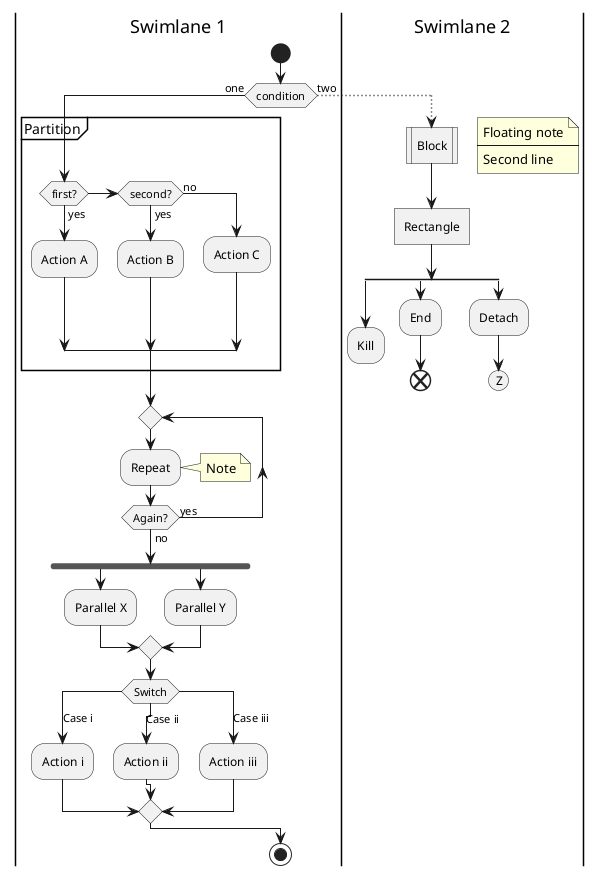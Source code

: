 @startuml

|Swimlane 1|
start

  if (condition) then (one)
  partition "Partition" {
    if (first?) then (yes)
      :Action A;
    elseif (second?) then (yes)
      :Action B;
    else (no)
      :Action C;
    endif
  }

  repeat
    :Repeat;
    note right: Note
  repeat while (Again?) is (yes) not (no)

  fork
    :Parallel X;
  fork again
    :Parallel Y;
  end merge

  switch (Switch)
  case (Case i)
    :Action i;
  case (Case ii)
    :Action ii;
  case (Case iii)
    :Action iii;
  endswitch

else (two)
  -[dotted]->

  |Swimlane 2|
  :Block|

  floating note right
    Floating note
    ----
    Second line
  end note

  :Rectangle]

  split
    :Kill;
    kill
  split again
    :End;
    end;
  split again
    :Detach;
    (Z)
    detach
  end split
endif

|Swimlane 1|

stop
@enduml
